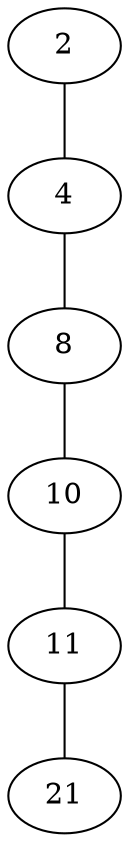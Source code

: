 graph {
	f2 [label=2]
	f4 [label=4]
	f8 [label=8]
	f10 [label=10]
	f11 [label=11]
	f21 [label=21]
	f2 -- f4 [rankdir=LR]
	f4 -- f8 [rankdir=LR]
	f8 -- f10 [rankdir=LR]
	f10 -- f11 [rankdir=LR]
	f11 -- f21 [rankdir=LR]
}
